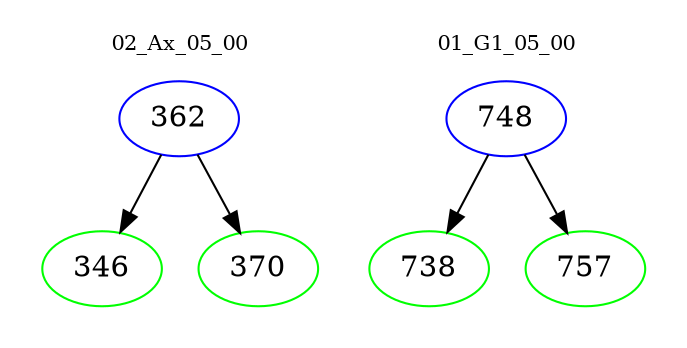 digraph{
subgraph cluster_0 {
color = white
label = "02_Ax_05_00";
fontsize=10;
T0_362 [label="362", color="blue"]
T0_362 -> T0_346 [color="black"]
T0_346 [label="346", color="green"]
T0_362 -> T0_370 [color="black"]
T0_370 [label="370", color="green"]
}
subgraph cluster_1 {
color = white
label = "01_G1_05_00";
fontsize=10;
T1_748 [label="748", color="blue"]
T1_748 -> T1_738 [color="black"]
T1_738 [label="738", color="green"]
T1_748 -> T1_757 [color="black"]
T1_757 [label="757", color="green"]
}
}

